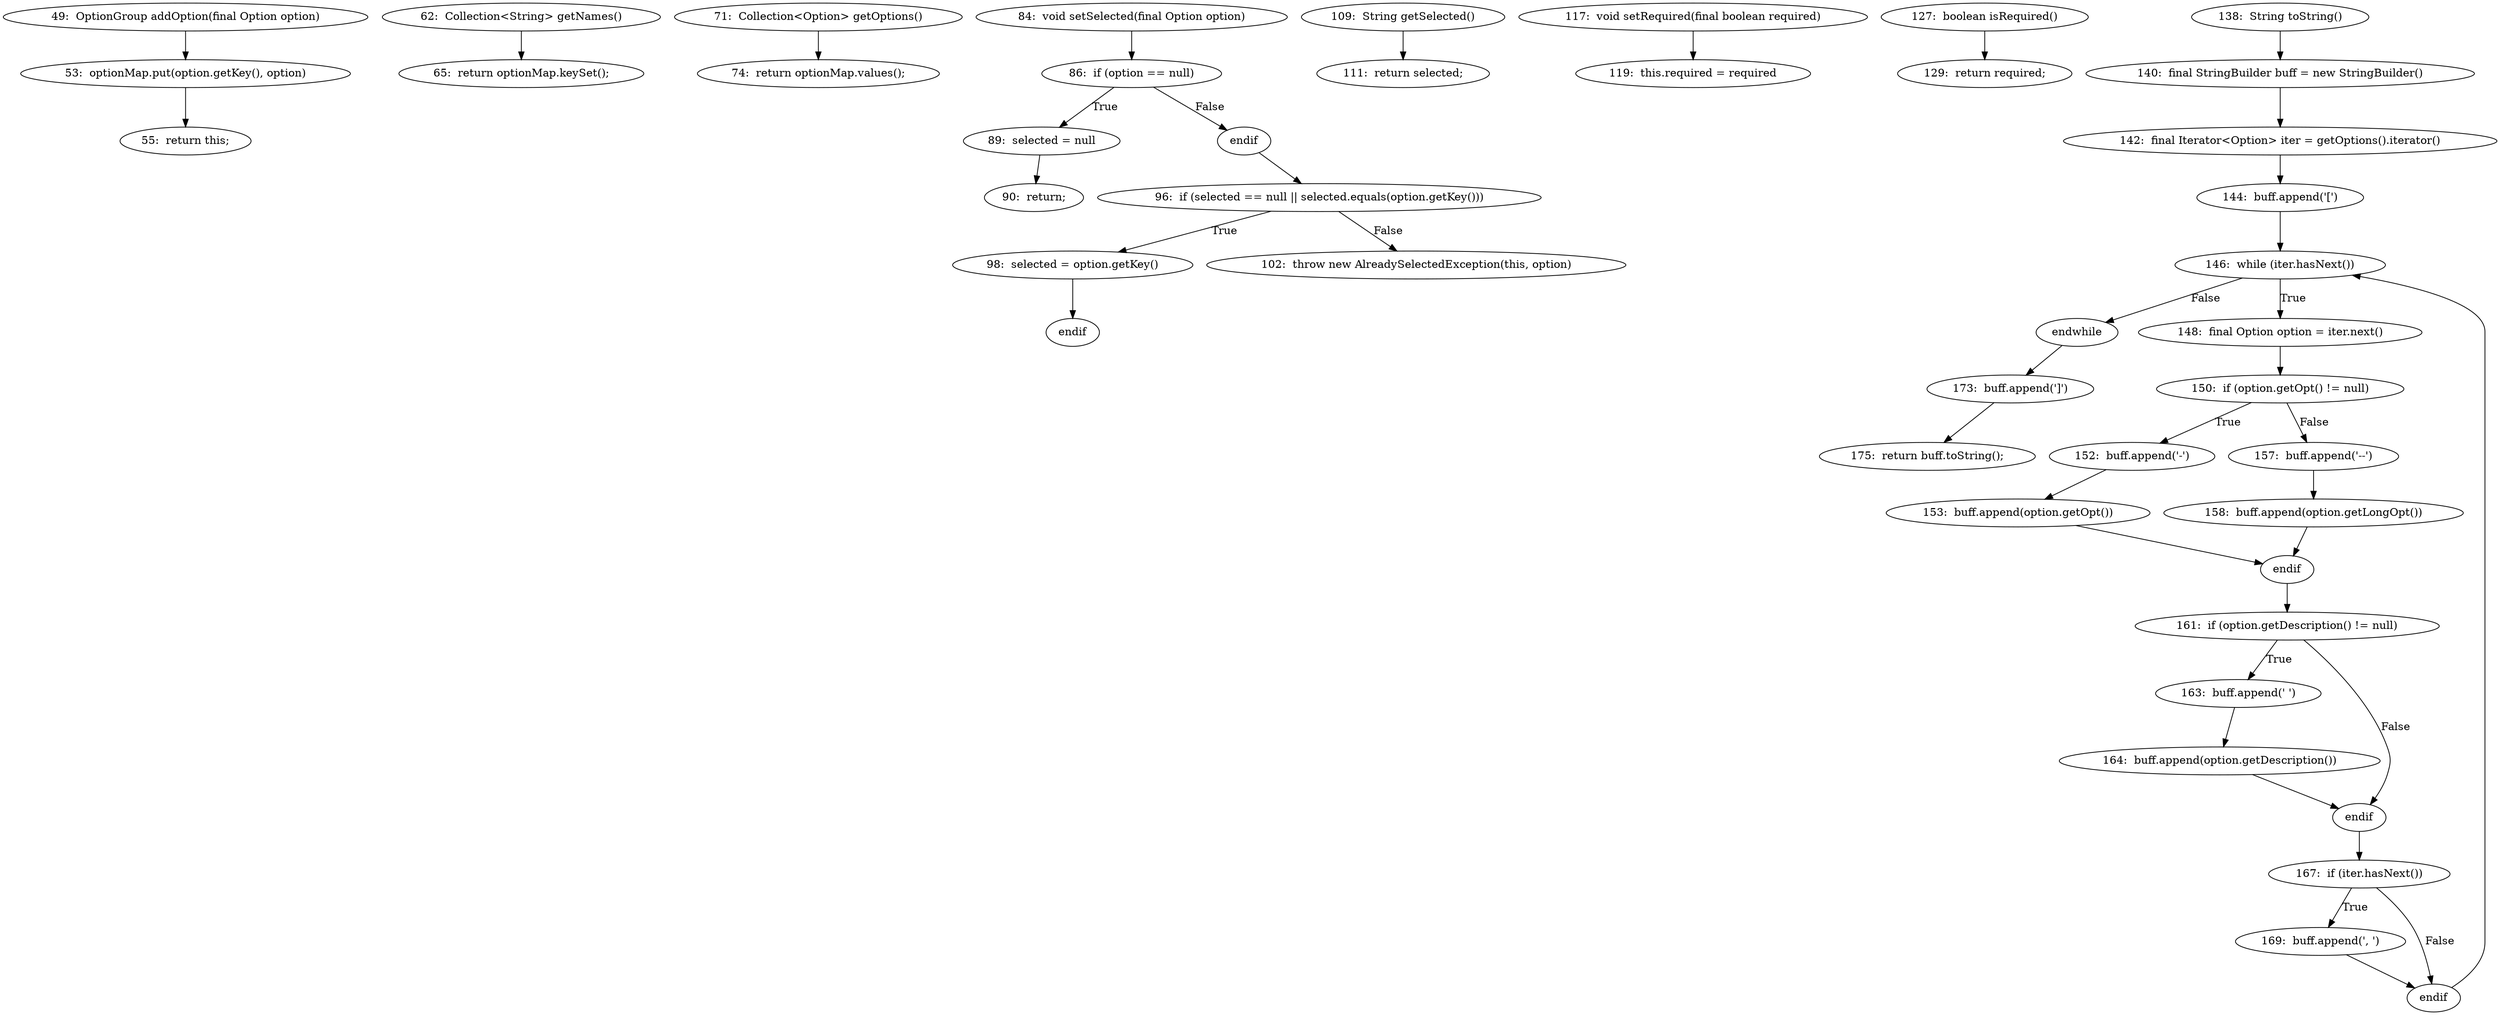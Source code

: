digraph OptionGroup_CFG {
  // graph-vertices
  v1  [label="49:  OptionGroup addOption(final Option option)"];
  v2  [label="53:  optionMap.put(option.getKey(), option)"];
  v3  [label="55:  return this;"];
  v4  [label="62:  Collection<String> getNames()"];
  v5  [label="65:  return optionMap.keySet();"];
  v6  [label="71:  Collection<Option> getOptions()"];
  v7  [label="74:  return optionMap.values();"];
  v8  [label="84:  void setSelected(final Option option)"];
  v9  [label="86:  if (option == null)"];
  v10  [label="89:  selected = null"];
  v11  [label="90:  return;"];
  v12  [label="endif"];
  v13  [label="96:  if (selected == null || selected.equals(option.getKey()))"];
  v14  [label="98:  selected = option.getKey()"];
  v15  [label="endif"];
  v16  [label="102:  throw new AlreadySelectedException(this, option)"];
  v17  [label="109:  String getSelected()"];
  v18  [label="111:  return selected;"];
  v19  [label="117:  void setRequired(final boolean required)"];
  v20  [label="119:  this.required = required"];
  v21  [label="127:  boolean isRequired()"];
  v22  [label="129:  return required;"];
  v23  [label="138:  String toString()"];
  v24  [label="140:  final StringBuilder buff = new StringBuilder()"];
  v25  [label="142:  final Iterator<Option> iter = getOptions().iterator()"];
  v26  [label="144:  buff.append('[')"];
  v27  [label="146:  while (iter.hasNext())"];
  v28  [label="endwhile"];
  v29  [label="148:  final Option option = iter.next()"];
  v30  [label="150:  if (option.getOpt() != null)"];
  v31  [label="152:  buff.append('-')"];
  v32  [label="153:  buff.append(option.getOpt())"];
  v33  [label="endif"];
  v34  [label="157:  buff.append('--')"];
  v35  [label="158:  buff.append(option.getLongOpt())"];
  v36  [label="161:  if (option.getDescription() != null)"];
  v37  [label="163:  buff.append(' ')"];
  v38  [label="164:  buff.append(option.getDescription())"];
  v39  [label="endif"];
  v40  [label="167:  if (iter.hasNext())"];
  v41  [label="169:  buff.append(', ')"];
  v42  [label="endif"];
  v43  [label="173:  buff.append(']')"];
  v44  [label="175:  return buff.toString();"];
  // graph-edges
  v1 -> v2;
  v2 -> v3;
  v4 -> v5;
  v6 -> v7;
  v8 -> v9;
  v9 -> v10  [label="True"];
  v10 -> v11;
  v9 -> v12  [label="False"];
  v12 -> v13;
  v13 -> v14  [label="True"];
  v14 -> v15;
  v13 -> v16  [label="False"];
  v17 -> v18;
  v19 -> v20;
  v21 -> v22;
  v23 -> v24;
  v24 -> v25;
  v25 -> v26;
  v26 -> v27;
  v27 -> v28  [label="False"];
  v27 -> v29  [label="True"];
  v29 -> v30;
  v30 -> v31  [label="True"];
  v31 -> v32;
  v32 -> v33;
  v30 -> v34  [label="False"];
  v34 -> v35;
  v35 -> v33;
  v33 -> v36;
  v36 -> v37  [label="True"];
  v37 -> v38;
  v38 -> v39;
  v36 -> v39  [label="False"];
  v39 -> v40;
  v40 -> v41  [label="True"];
  v41 -> v42;
  v40 -> v42  [label="False"];
  v42 -> v27;
  v28 -> v43;
  v43 -> v44;
  // end-of-graph
}
